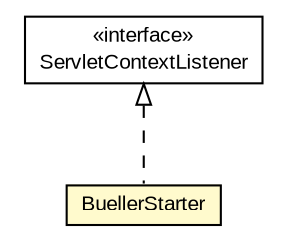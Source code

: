 #!/usr/local/bin/dot
#
# Class diagram 
# Generated by UMLGraph version R5_6-24-gf6e263 (http://www.umlgraph.org/)
#

digraph G {
	edge [fontname="arial",fontsize=10,labelfontname="arial",labelfontsize=10];
	node [fontname="arial",fontsize=10,shape=plaintext];
	nodesep=0.25;
	ranksep=0.5;
	// org.miloss.fgsms.auxsrv.BuellerStarter
	c201863 [label=<<table title="org.miloss.fgsms.auxsrv.BuellerStarter" border="0" cellborder="1" cellspacing="0" cellpadding="2" port="p" bgcolor="lemonChiffon" href="./BuellerStarter.html">
		<tr><td><table border="0" cellspacing="0" cellpadding="1">
<tr><td align="center" balign="center"> BuellerStarter </td></tr>
		</table></td></tr>
		</table>>, URL="./BuellerStarter.html", fontname="arial", fontcolor="black", fontsize=10.0];
	//org.miloss.fgsms.auxsrv.BuellerStarter implements javax.servlet.ServletContextListener
	c201940:p -> c201863:p [dir=back,arrowtail=empty,style=dashed];
	// javax.servlet.ServletContextListener
	c201940 [label=<<table title="javax.servlet.ServletContextListener" border="0" cellborder="1" cellspacing="0" cellpadding="2" port="p" href="http://java.sun.com/j2se/1.4.2/docs/api/javax/servlet/ServletContextListener.html">
		<tr><td><table border="0" cellspacing="0" cellpadding="1">
<tr><td align="center" balign="center"> &#171;interface&#187; </td></tr>
<tr><td align="center" balign="center"> ServletContextListener </td></tr>
		</table></td></tr>
		</table>>, URL="http://java.sun.com/j2se/1.4.2/docs/api/javax/servlet/ServletContextListener.html", fontname="arial", fontcolor="black", fontsize=10.0];
}

